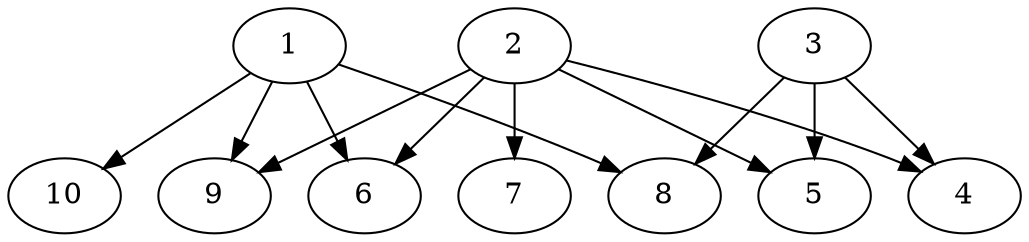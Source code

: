 // DAG automatically generated by daggen at Tue Aug  6 16:21:19 2019
// ./daggen --dot -n 10 --ccr 0.5 --fat 0.8 --regular 0.5 --density 0.7 --mindata 5242880 --maxdata 52428800 
digraph G {
  1 [size="57647104", alpha="0.11", expect_size="28823552"] 
  1 -> 6 [size ="28823552"]
  1 -> 8 [size ="28823552"]
  1 -> 9 [size ="28823552"]
  1 -> 10 [size ="28823552"]
  2 [size="13004800", alpha="0.16", expect_size="6502400"] 
  2 -> 4 [size ="6502400"]
  2 -> 5 [size ="6502400"]
  2 -> 6 [size ="6502400"]
  2 -> 7 [size ="6502400"]
  2 -> 9 [size ="6502400"]
  3 [size="89978880", alpha="0.19", expect_size="44989440"] 
  3 -> 4 [size ="44989440"]
  3 -> 5 [size ="44989440"]
  3 -> 8 [size ="44989440"]
  4 [size="15890432", alpha="0.19", expect_size="7945216"] 
  5 [size="16584704", alpha="0.19", expect_size="8292352"] 
  6 [size="66803712", alpha="0.09", expect_size="33401856"] 
  7 [size="77629440", alpha="0.17", expect_size="38814720"] 
  8 [size="39292928", alpha="0.18", expect_size="19646464"] 
  9 [size="59852800", alpha="0.09", expect_size="29926400"] 
  10 [size="26216448", alpha="0.12", expect_size="13108224"] 
}
